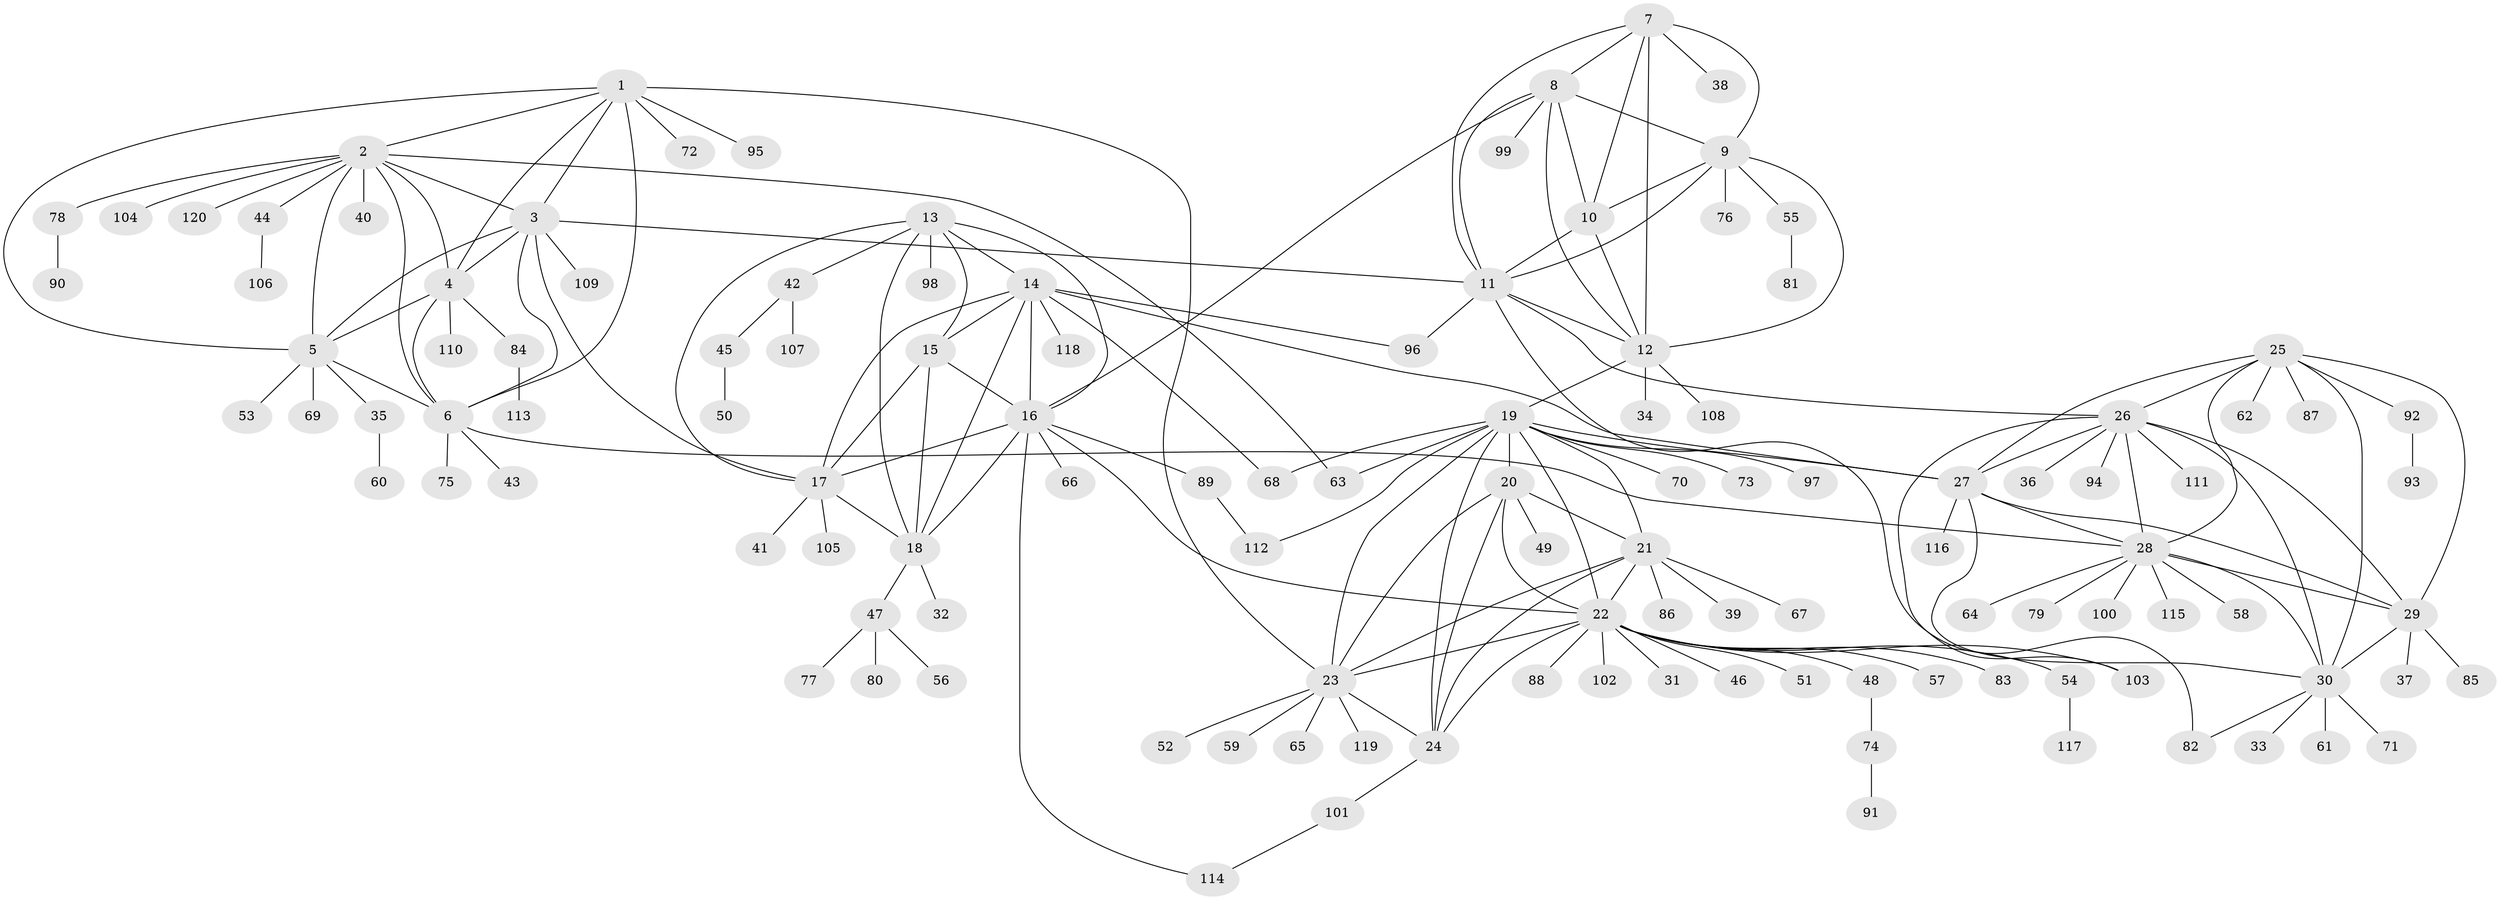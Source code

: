 // coarse degree distribution, {4: 0.10810810810810811, 1: 0.5675675675675675, 3: 0.05405405405405406, 6: 0.05405405405405406, 8: 0.02702702702702703, 2: 0.10810810810810811, 12: 0.02702702702702703, 10: 0.02702702702702703, 5: 0.02702702702702703}
// Generated by graph-tools (version 1.1) at 2025/37/03/04/25 23:37:30]
// undirected, 120 vertices, 182 edges
graph export_dot {
  node [color=gray90,style=filled];
  1;
  2;
  3;
  4;
  5;
  6;
  7;
  8;
  9;
  10;
  11;
  12;
  13;
  14;
  15;
  16;
  17;
  18;
  19;
  20;
  21;
  22;
  23;
  24;
  25;
  26;
  27;
  28;
  29;
  30;
  31;
  32;
  33;
  34;
  35;
  36;
  37;
  38;
  39;
  40;
  41;
  42;
  43;
  44;
  45;
  46;
  47;
  48;
  49;
  50;
  51;
  52;
  53;
  54;
  55;
  56;
  57;
  58;
  59;
  60;
  61;
  62;
  63;
  64;
  65;
  66;
  67;
  68;
  69;
  70;
  71;
  72;
  73;
  74;
  75;
  76;
  77;
  78;
  79;
  80;
  81;
  82;
  83;
  84;
  85;
  86;
  87;
  88;
  89;
  90;
  91;
  92;
  93;
  94;
  95;
  96;
  97;
  98;
  99;
  100;
  101;
  102;
  103;
  104;
  105;
  106;
  107;
  108;
  109;
  110;
  111;
  112;
  113;
  114;
  115;
  116;
  117;
  118;
  119;
  120;
  1 -- 2;
  1 -- 3;
  1 -- 4;
  1 -- 5;
  1 -- 6;
  1 -- 23;
  1 -- 72;
  1 -- 95;
  2 -- 3;
  2 -- 4;
  2 -- 5;
  2 -- 6;
  2 -- 40;
  2 -- 44;
  2 -- 63;
  2 -- 78;
  2 -- 104;
  2 -- 120;
  3 -- 4;
  3 -- 5;
  3 -- 6;
  3 -- 11;
  3 -- 17;
  3 -- 109;
  4 -- 5;
  4 -- 6;
  4 -- 84;
  4 -- 110;
  5 -- 6;
  5 -- 35;
  5 -- 53;
  5 -- 69;
  6 -- 28;
  6 -- 43;
  6 -- 75;
  7 -- 8;
  7 -- 9;
  7 -- 10;
  7 -- 11;
  7 -- 12;
  7 -- 38;
  8 -- 9;
  8 -- 10;
  8 -- 11;
  8 -- 12;
  8 -- 16;
  8 -- 99;
  9 -- 10;
  9 -- 11;
  9 -- 12;
  9 -- 55;
  9 -- 76;
  10 -- 11;
  10 -- 12;
  11 -- 12;
  11 -- 26;
  11 -- 82;
  11 -- 96;
  12 -- 19;
  12 -- 34;
  12 -- 108;
  13 -- 14;
  13 -- 15;
  13 -- 16;
  13 -- 17;
  13 -- 18;
  13 -- 42;
  13 -- 98;
  14 -- 15;
  14 -- 16;
  14 -- 17;
  14 -- 18;
  14 -- 27;
  14 -- 68;
  14 -- 96;
  14 -- 118;
  15 -- 16;
  15 -- 17;
  15 -- 18;
  16 -- 17;
  16 -- 18;
  16 -- 22;
  16 -- 66;
  16 -- 89;
  16 -- 114;
  17 -- 18;
  17 -- 41;
  17 -- 105;
  18 -- 32;
  18 -- 47;
  19 -- 20;
  19 -- 21;
  19 -- 22;
  19 -- 23;
  19 -- 24;
  19 -- 27;
  19 -- 63;
  19 -- 68;
  19 -- 70;
  19 -- 73;
  19 -- 97;
  19 -- 112;
  20 -- 21;
  20 -- 22;
  20 -- 23;
  20 -- 24;
  20 -- 49;
  21 -- 22;
  21 -- 23;
  21 -- 24;
  21 -- 39;
  21 -- 67;
  21 -- 86;
  22 -- 23;
  22 -- 24;
  22 -- 31;
  22 -- 46;
  22 -- 48;
  22 -- 51;
  22 -- 54;
  22 -- 57;
  22 -- 83;
  22 -- 88;
  22 -- 102;
  22 -- 103;
  23 -- 24;
  23 -- 52;
  23 -- 59;
  23 -- 65;
  23 -- 119;
  24 -- 101;
  25 -- 26;
  25 -- 27;
  25 -- 28;
  25 -- 29;
  25 -- 30;
  25 -- 62;
  25 -- 87;
  25 -- 92;
  26 -- 27;
  26 -- 28;
  26 -- 29;
  26 -- 30;
  26 -- 36;
  26 -- 94;
  26 -- 103;
  26 -- 111;
  27 -- 28;
  27 -- 29;
  27 -- 30;
  27 -- 116;
  28 -- 29;
  28 -- 30;
  28 -- 58;
  28 -- 64;
  28 -- 79;
  28 -- 100;
  28 -- 115;
  29 -- 30;
  29 -- 37;
  29 -- 85;
  30 -- 33;
  30 -- 61;
  30 -- 71;
  30 -- 82;
  35 -- 60;
  42 -- 45;
  42 -- 107;
  44 -- 106;
  45 -- 50;
  47 -- 56;
  47 -- 77;
  47 -- 80;
  48 -- 74;
  54 -- 117;
  55 -- 81;
  74 -- 91;
  78 -- 90;
  84 -- 113;
  89 -- 112;
  92 -- 93;
  101 -- 114;
}
